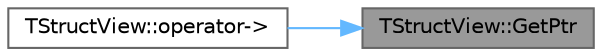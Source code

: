 digraph "TStructView::GetPtr"
{
 // INTERACTIVE_SVG=YES
 // LATEX_PDF_SIZE
  bgcolor="transparent";
  edge [fontname=Helvetica,fontsize=10,labelfontname=Helvetica,labelfontsize=10];
  node [fontname=Helvetica,fontsize=10,shape=box,height=0.2,width=0.4];
  rankdir="RL";
  Node1 [id="Node000001",label="TStructView::GetPtr",height=0.2,width=0.4,color="gray40", fillcolor="grey60", style="filled", fontcolor="black",tooltip="Returns mutable pointer to the struct, or nullptr if cast is not valid."];
  Node1 -> Node2 [id="edge1_Node000001_Node000002",dir="back",color="steelblue1",style="solid",tooltip=" "];
  Node2 [id="Node000002",label="TStructView::operator-\>",height=0.2,width=0.4,color="grey40", fillcolor="white", style="filled",URL="$de/d10/structTStructView.html#a0df76c6fb072af6f4a36fcae33bf7993",tooltip="Simplified accessor for members of the guaranteed minimum structure type."];
}
